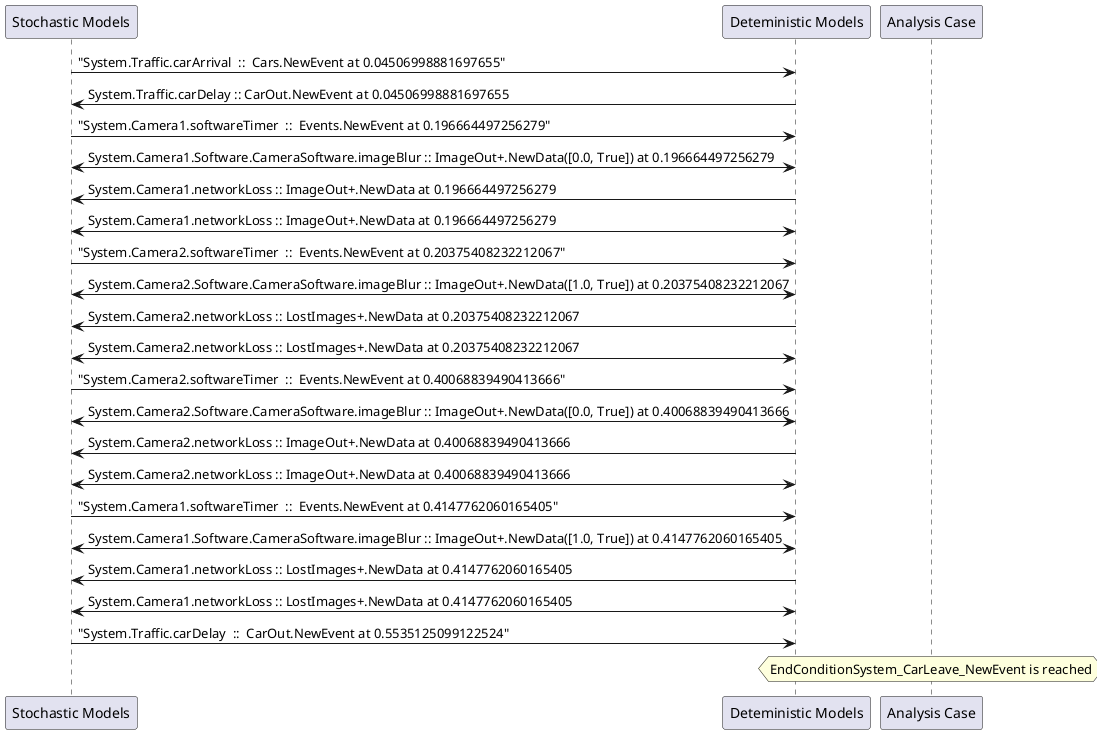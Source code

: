 
	@startuml
	participant "Stochastic Models" as stochmodel
	participant "Deteministic Models" as detmodel
	participant "Analysis Case" as analysis
	{39189_stop} stochmodel -> detmodel : "System.Traffic.carArrival  ::  Cars.NewEvent at 0.04506998881697655"
{39202_start} detmodel -> stochmodel : System.Traffic.carDelay :: CarOut.NewEvent at 0.04506998881697655
{39157_stop} stochmodel -> detmodel : "System.Camera1.softwareTimer  ::  Events.NewEvent at 0.196664497256279"
detmodel <-> stochmodel : System.Camera1.Software.CameraSoftware.imageBlur :: ImageOut+.NewData([0.0, True]) at 0.196664497256279
detmodel -> stochmodel : System.Camera1.networkLoss :: ImageOut+.NewData at 0.196664497256279
detmodel <-> stochmodel : System.Camera1.networkLoss :: ImageOut+.NewData at 0.196664497256279
{39173_stop} stochmodel -> detmodel : "System.Camera2.softwareTimer  ::  Events.NewEvent at 0.20375408232212067"
detmodel <-> stochmodel : System.Camera2.Software.CameraSoftware.imageBlur :: ImageOut+.NewData([1.0, True]) at 0.20375408232212067
detmodel -> stochmodel : System.Camera2.networkLoss :: LostImages+.NewData at 0.20375408232212067
detmodel <-> stochmodel : System.Camera2.networkLoss :: LostImages+.NewData at 0.20375408232212067
{39174_stop} stochmodel -> detmodel : "System.Camera2.softwareTimer  ::  Events.NewEvent at 0.40068839490413666"
detmodel <-> stochmodel : System.Camera2.Software.CameraSoftware.imageBlur :: ImageOut+.NewData([0.0, True]) at 0.40068839490413666
detmodel -> stochmodel : System.Camera2.networkLoss :: ImageOut+.NewData at 0.40068839490413666
detmodel <-> stochmodel : System.Camera2.networkLoss :: ImageOut+.NewData at 0.40068839490413666
{39158_stop} stochmodel -> detmodel : "System.Camera1.softwareTimer  ::  Events.NewEvent at 0.4147762060165405"
detmodel <-> stochmodel : System.Camera1.Software.CameraSoftware.imageBlur :: ImageOut+.NewData([1.0, True]) at 0.4147762060165405
detmodel -> stochmodel : System.Camera1.networkLoss :: LostImages+.NewData at 0.4147762060165405
detmodel <-> stochmodel : System.Camera1.networkLoss :: LostImages+.NewData at 0.4147762060165405
{39202_stop} stochmodel -> detmodel : "System.Traffic.carDelay  ::  CarOut.NewEvent at 0.5535125099122524"
{39202_start} <-> {39202_stop} : delay
hnote over analysis 
EndConditionSystem_CarLeave_NewEvent is reached
endnote
@enduml